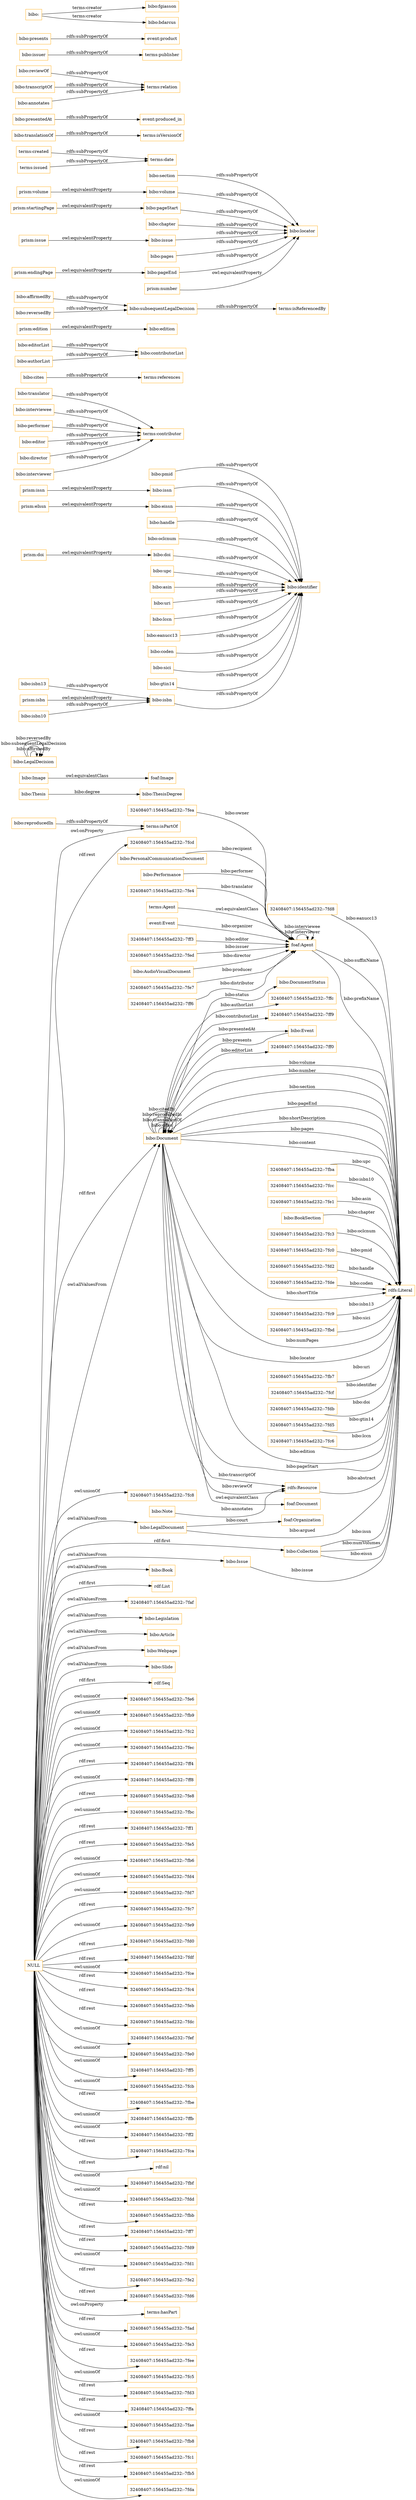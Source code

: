 digraph ar2dtool_diagram { 
rankdir=LR;
size="1501"
node [shape = rectangle, color="orange"]; "32408407:156455ad232:-7fd8" "bibo:Document" "bibo:Book" "rdf:List" "foaf:Document" "bibo:PersonalCommunicationDocument" "bibo:LegalDocument" "bibo:DocumentStatus" "32408407:156455ad232:-7fba" "bibo:Performance" "32408407:156455ad232:-7fcc" "32408407:156455ad232:-7fe1" "32408407:156455ad232:-7faf" "bibo:Legislation" "bibo:BookSection" "bibo:ThesisDegree" "bibo:Article" "32408407:156455ad232:-7ffc" "32408407:156455ad232:-7fe4" "32408407:156455ad232:-7fc3" "terms:Agent" "32408407:156455ad232:-7fc0" "32408407:156455ad232:-7fd2" "event:Event" "32408407:156455ad232:-7fde" "32408407:156455ad232:-7ff3" "rdfs:Resource" "32408407:156455ad232:-7fc9" "32408407:156455ad232:-7fbd" "32408407:156455ad232:-7ff9" "foaf:Organization" "foaf:Agent" "bibo:Collection" "32408407:156455ad232:-7fed" "bibo:Webpage" "bibo:Note" "bibo:AudioVisualDocument" "bibo:Image" "bibo:Thesis" "bibo:Event" "32408407:156455ad232:-7fe7" "32408407:156455ad232:-7fb7" "32408407:156455ad232:-7fcf" "bibo:LegalDecision" "foaf:Image" "bibo:Slide" "32408407:156455ad232:-7fdb" "32408407:156455ad232:-7ff0" "rdf:Seq" "32408407:156455ad232:-7ff6" "32408407:156455ad232:-7fea" "32408407:156455ad232:-7fd5" "32408407:156455ad232:-7fc6" "bibo:Issue" ; /*classes style*/
	"bibo:isbn" -> "bibo:identifier" [ label = "rdfs:subPropertyOf" ];
	"bibo:isbn13" -> "bibo:isbn" [ label = "rdfs:subPropertyOf" ];
	"bibo:translator" -> "terms:contributor" [ label = "rdfs:subPropertyOf" ];
	"bibo:cites" -> "terms:references" [ label = "rdfs:subPropertyOf" ];
	"bibo:editorList" -> "bibo:contributorList" [ label = "rdfs:subPropertyOf" ];
	"prism:edition" -> "bibo:edition" [ label = "owl:equivalentProperty" ];
	"bibo:affirmedBy" -> "bibo:subsequentLegalDecision" [ label = "rdfs:subPropertyOf" ];
	"bibo:section" -> "bibo:locator" [ label = "rdfs:subPropertyOf" ];
	"terms:Agent" -> "foaf:Agent" [ label = "owl:equivalentClass" ];
	"bibo:interviewee" -> "terms:contributor" [ label = "rdfs:subPropertyOf" ];
	"terms:created" -> "terms:date" [ label = "rdfs:subPropertyOf" ];
	"bibo:pmid" -> "bibo:identifier" [ label = "rdfs:subPropertyOf" ];
	"bibo:issn" -> "bibo:identifier" [ label = "rdfs:subPropertyOf" ];
	"bibo:translationOf" -> "terms:isVersionOf" [ label = "rdfs:subPropertyOf" ];
	"prism:eIssn" -> "bibo:eissn" [ label = "owl:equivalentProperty" ];
	"prism:isbn" -> "bibo:isbn" [ label = "owl:equivalentProperty" ];
	"prism:volume" -> "bibo:volume" [ label = "owl:equivalentProperty" ];
	"bibo:reproducedIn" -> "terms:isPartOf" [ label = "rdfs:subPropertyOf" ];
	"bibo:presentedAt" -> "event:produced_in" [ label = "rdfs:subPropertyOf" ];
	"bibo:handle" -> "bibo:identifier" [ label = "rdfs:subPropertyOf" ];
	"bibo:pageStart" -> "bibo:locator" [ label = "rdfs:subPropertyOf" ];
	"bibo:chapter" -> "bibo:locator" [ label = "rdfs:subPropertyOf" ];
	"bibo:issue" -> "bibo:locator" [ label = "rdfs:subPropertyOf" ];
	"bibo:pages" -> "bibo:locator" [ label = "rdfs:subPropertyOf" ];
	"bibo:oclcnum" -> "bibo:identifier" [ label = "rdfs:subPropertyOf" ];
	"prism:endingPage" -> "bibo:pageEnd" [ label = "owl:equivalentProperty" ];
	"prism:startingPage" -> "bibo:pageStart" [ label = "owl:equivalentProperty" ];
	"bibo:reviewOf" -> "terms:relation" [ label = "rdfs:subPropertyOf" ];
	"bibo:authorList" -> "bibo:contributorList" [ label = "rdfs:subPropertyOf" ];
	"bibo:issuer" -> "terms:publisher" [ label = "rdfs:subPropertyOf" ];
	"bibo:eissn" -> "bibo:identifier" [ label = "rdfs:subPropertyOf" ];
	"bibo:performer" -> "terms:contributor" [ label = "rdfs:subPropertyOf" ];
	"bibo:isbn10" -> "bibo:isbn" [ label = "rdfs:subPropertyOf" ];
	"NULL" -> "rdf:Seq" [ label = "rdf:first" ];
	"NULL" -> "32408407:156455ad232:-7fb9" [ label = "owl:unionOf" ];
	"NULL" -> "32408407:156455ad232:-7fc2" [ label = "owl:unionOf" ];
	"NULL" -> "32408407:156455ad232:-7fec" [ label = "owl:unionOf" ];
	"NULL" -> "32408407:156455ad232:-7ff4" [ label = "rdf:rest" ];
	"NULL" -> "32408407:156455ad232:-7ff8" [ label = "owl:unionOf" ];
	"NULL" -> "32408407:156455ad232:-7fe8" [ label = "rdf:rest" ];
	"NULL" -> "32408407:156455ad232:-7fbc" [ label = "owl:unionOf" ];
	"NULL" -> "32408407:156455ad232:-7ff1" [ label = "rdf:rest" ];
	"NULL" -> "32408407:156455ad232:-7fe5" [ label = "rdf:rest" ];
	"NULL" -> "32408407:156455ad232:-7fb6" [ label = "owl:unionOf" ];
	"NULL" -> "32408407:156455ad232:-7fd4" [ label = "owl:unionOf" ];
	"NULL" -> "bibo:Document" [ label = "owl:allValuesFrom" ];
	"NULL" -> "32408407:156455ad232:-7fd7" [ label = "owl:unionOf" ];
	"NULL" -> "32408407:156455ad232:-7fc7" [ label = "rdf:rest" ];
	"NULL" -> "32408407:156455ad232:-7fe9" [ label = "owl:unionOf" ];
	"NULL" -> "32408407:156455ad232:-7fd0" [ label = "rdf:rest" ];
	"NULL" -> "bibo:Slide" [ label = "owl:allValuesFrom" ];
	"NULL" -> "32408407:156455ad232:-7fdf" [ label = "rdf:rest" ];
	"NULL" -> "32408407:156455ad232:-7fce" [ label = "owl:unionOf" ];
	"NULL" -> "32408407:156455ad232:-7fc4" [ label = "rdf:rest" ];
	"NULL" -> "32408407:156455ad232:-7feb" [ label = "rdf:rest" ];
	"NULL" -> "32408407:156455ad232:-7fdc" [ label = "rdf:rest" ];
	"NULL" -> "32408407:156455ad232:-7fef" [ label = "owl:unionOf" ];
	"NULL" -> "bibo:Webpage" [ label = "owl:allValuesFrom" ];
	"NULL" -> "32408407:156455ad232:-7fe0" [ label = "owl:unionOf" ];
	"NULL" -> "32408407:156455ad232:-7ff5" [ label = "owl:unionOf" ];
	"NULL" -> "32408407:156455ad232:-7fcb" [ label = "owl:unionOf" ];
	"NULL" -> "32408407:156455ad232:-7fbe" [ label = "rdf:rest" ];
	"NULL" -> "32408407:156455ad232:-7ffb" [ label = "owl:unionOf" ];
	"NULL" -> "32408407:156455ad232:-7ff2" [ label = "owl:unionOf" ];
	"NULL" -> "32408407:156455ad232:-7fca" [ label = "rdf:rest" ];
	"NULL" -> "rdf:nil" [ label = "rdf:rest" ];
	"NULL" -> "32408407:156455ad232:-7fbf" [ label = "owl:unionOf" ];
	"NULL" -> "32408407:156455ad232:-7fdd" [ label = "owl:unionOf" ];
	"NULL" -> "32408407:156455ad232:-7fbb" [ label = "rdf:rest" ];
	"NULL" -> "bibo:Document" [ label = "rdf:first" ];
	"NULL" -> "32408407:156455ad232:-7ff7" [ label = "rdf:rest" ];
	"NULL" -> "32408407:156455ad232:-7fd9" [ label = "rdf:rest" ];
	"NULL" -> "bibo:Issue" [ label = "owl:allValuesFrom" ];
	"NULL" -> "bibo:Legislation" [ label = "owl:allValuesFrom" ];
	"NULL" -> "32408407:156455ad232:-7fd1" [ label = "owl:unionOf" ];
	"NULL" -> "32408407:156455ad232:-7fe2" [ label = "rdf:rest" ];
	"NULL" -> "rdf:List" [ label = "rdf:first" ];
	"NULL" -> "32408407:156455ad232:-7fd6" [ label = "rdf:rest" ];
	"NULL" -> "terms:hasPart" [ label = "owl:onProperty" ];
	"NULL" -> "32408407:156455ad232:-7fad" [ label = "rdf:rest" ];
	"NULL" -> "32408407:156455ad232:-7fe3" [ label = "owl:unionOf" ];
	"NULL" -> "32408407:156455ad232:-7fee" [ label = "rdf:rest" ];
	"NULL" -> "32408407:156455ad232:-7fc5" [ label = "owl:unionOf" ];
	"NULL" -> "bibo:Collection" [ label = "rdf:first" ];
	"NULL" -> "32408407:156455ad232:-7fd3" [ label = "rdf:rest" ];
	"NULL" -> "32408407:156455ad232:-7ffa" [ label = "rdf:rest" ];
	"NULL" -> "bibo:Article" [ label = "owl:allValuesFrom" ];
	"NULL" -> "bibo:LegalDocument" [ label = "owl:allValuesFrom" ];
	"NULL" -> "32408407:156455ad232:-7fae" [ label = "owl:unionOf" ];
	"NULL" -> "32408407:156455ad232:-7fb8" [ label = "rdf:rest" ];
	"NULL" -> "terms:isPartOf" [ label = "owl:onProperty" ];
	"NULL" -> "32408407:156455ad232:-7fc1" [ label = "rdf:rest" ];
	"NULL" -> "32408407:156455ad232:-7faf" [ label = "owl:allValuesFrom" ];
	"NULL" -> "32408407:156455ad232:-7fb5" [ label = "rdf:rest" ];
	"NULL" -> "bibo:Book" [ label = "owl:allValuesFrom" ];
	"NULL" -> "32408407:156455ad232:-7fda" [ label = "owl:unionOf" ];
	"NULL" -> "32408407:156455ad232:-7fcd" [ label = "rdf:rest" ];
	"NULL" -> "32408407:156455ad232:-7fc8" [ label = "owl:unionOf" ];
	"NULL" -> "32408407:156455ad232:-7fe6" [ label = "owl:unionOf" ];
	"bibo:subsequentLegalDecision" -> "terms:isReferencedBy" [ label = "rdfs:subPropertyOf" ];
	"bibo:transcriptOf" -> "terms:relation" [ label = "rdfs:subPropertyOf" ];
	"prism:doi" -> "bibo:doi" [ label = "owl:equivalentProperty" ];
	"prism:number" -> "bibo:locator" [ label = "owl:equivalentProperty" ];
	"bibo:editor" -> "terms:contributor" [ label = "rdfs:subPropertyOf" ];
	"bibo:reversedBy" -> "bibo:subsequentLegalDecision" [ label = "rdfs:subPropertyOf" ];
	"bibo:presents" -> "event:product" [ label = "rdfs:subPropertyOf" ];
	"prism:issn" -> "bibo:issn" [ label = "owl:equivalentProperty" ];
	"bibo:Document" -> "foaf:Document" [ label = "owl:equivalentClass" ];
	"bibo:upc" -> "bibo:identifier" [ label = "rdfs:subPropertyOf" ];
	"bibo:doi" -> "bibo:identifier" [ label = "rdfs:subPropertyOf" ];
	"bibo:annotates" -> "terms:relation" [ label = "rdfs:subPropertyOf" ];
	"bibo:asin" -> "bibo:identifier" [ label = "rdfs:subPropertyOf" ];
	"bibo:uri" -> "bibo:identifier" [ label = "rdfs:subPropertyOf" ];
	"bibo:pageEnd" -> "bibo:locator" [ label = "rdfs:subPropertyOf" ];
	"bibo:Image" -> "foaf:Image" [ label = "owl:equivalentClass" ];
	"terms:issued" -> "terms:date" [ label = "rdfs:subPropertyOf" ];
	"bibo:lccn" -> "bibo:identifier" [ label = "rdfs:subPropertyOf" ];
	"bibo:volume" -> "bibo:locator" [ label = "rdfs:subPropertyOf" ];
	"bibo:eanucc13" -> "bibo:identifier" [ label = "rdfs:subPropertyOf" ];
	"bibo:coden" -> "bibo:identifier" [ label = "rdfs:subPropertyOf" ];
	"bibo:director" -> "terms:contributor" [ label = "rdfs:subPropertyOf" ];
	"bibo:sici" -> "bibo:identifier" [ label = "rdfs:subPropertyOf" ];
	"bibo:interviewer" -> "terms:contributor" [ label = "rdfs:subPropertyOf" ];
	"prism:issue" -> "bibo:issue" [ label = "owl:equivalentProperty" ];
	"bibo:" -> "bibo:fgiasson" [ label = "terms:creator" ];
	"bibo:" -> "bibo:bdarcus" [ label = "terms:creator" ];
	"bibo:gtin14" -> "bibo:identifier" [ label = "rdfs:subPropertyOf" ];
	"32408407:156455ad232:-7fc6" -> "rdfs:Literal" [ label = "bibo:lccn" ];
	"bibo:LegalDocument" -> "foaf:Organization" [ label = "bibo:court" ];
	"bibo:Collection" -> "rdfs:Literal" [ label = "bibo:numVolumes" ];
	"bibo:Document" -> "rdfs:Literal" [ label = "bibo:volume" ];
	"32408407:156455ad232:-7fc3" -> "rdfs:Literal" [ label = "bibo:oclcnum" ];
	"bibo:Document" -> "bibo:Document" [ label = "bibo:cites" ];
	"bibo:Issue" -> "rdfs:Literal" [ label = "bibo:issue" ];
	"bibo:Document" -> "rdfs:Literal" [ label = "bibo:number" ];
	"bibo:Document" -> "rdfs:Literal" [ label = "bibo:section" ];
	"32408407:156455ad232:-7fc0" -> "rdfs:Literal" [ label = "bibo:pmid" ];
	"bibo:Document" -> "rdfs:Literal" [ label = "bibo:pageEnd" ];
	"foaf:Agent" -> "foaf:Agent" [ label = "bibo:interviewer" ];
	"event:Event" -> "foaf:Agent" [ label = "bibo:organizer" ];
	"foaf:Agent" -> "rdfs:Literal" [ label = "bibo:prefixName" ];
	"32408407:156455ad232:-7fe4" -> "foaf:Agent" [ label = "bibo:translator" ];
	"bibo:Document" -> "rdfs:Literal" [ label = "bibo:shortDescription" ];
	"foaf:Agent" -> "foaf:Agent" [ label = "bibo:interviewee" ];
	"bibo:Document" -> "rdfs:Literal" [ label = "bibo:pages" ];
	"32408407:156455ad232:-7fdb" -> "rdfs:Literal" [ label = "bibo:doi" ];
	"32408407:156455ad232:-7fd5" -> "rdfs:Literal" [ label = "bibo:gtin14" ];
	"bibo:Document" -> "32408407:156455ad232:-7ffc" [ label = "bibo:authorList" ];
	"bibo:Document" -> "rdfs:Literal" [ label = "bibo:content" ];
	"bibo:Thesis" -> "bibo:ThesisDegree" [ label = "bibo:degree" ];
	"rdfs:Resource" -> "rdfs:Literal" [ label = "bibo:abstract" ];
	"bibo:Document" -> "32408407:156455ad232:-7ff0" [ label = "bibo:editorList" ];
	"bibo:Document" -> "rdfs:Literal" [ label = "bibo:shortTitle" ];
	"32408407:156455ad232:-7fed" -> "foaf:Agent" [ label = "bibo:issuer" ];
	"bibo:Document" -> "bibo:Event" [ label = "bibo:presentedAt" ];
	"32408407:156455ad232:-7fba" -> "rdfs:Literal" [ label = "bibo:upc" ];
	"bibo:Document" -> "bibo:Document" [ label = "bibo:translationOf" ];
	"32408407:156455ad232:-7ff3" -> "foaf:Agent" [ label = "bibo:editor" ];
	"bibo:LegalDocument" -> "rdfs:Literal" [ label = "bibo:argued" ];
	"bibo:Document" -> "rdfs:Literal" [ label = "bibo:numPages" ];
	"bibo:PersonalCommunicationDocument" -> "foaf:Agent" [ label = "bibo:recipient" ];
	"32408407:156455ad232:-7fe1" -> "rdfs:Literal" [ label = "bibo:asin" ];
	"32408407:156455ad232:-7fc9" -> "rdfs:Literal" [ label = "bibo:isbn13" ];
	"32408407:156455ad232:-7fcc" -> "rdfs:Literal" [ label = "bibo:isbn10" ];
	"32408407:156455ad232:-7fd8" -> "rdfs:Literal" [ label = "bibo:eanucc13" ];
	"bibo:Document" -> "bibo:Document" [ label = "bibo:reproducedIn" ];
	"32408407:156455ad232:-7fcf" -> "rdfs:Literal" [ label = "bibo:identifier" ];
	"bibo:LegalDecision" -> "bibo:LegalDecision" [ label = "bibo:affirmedBy" ];
	"bibo:Document" -> "bibo:Document" [ label = "bibo:citedBy" ];
	"bibo:Event" -> "bibo:Document" [ label = "bibo:presents" ];
	"32408407:156455ad232:-7fbd" -> "rdfs:Literal" [ label = "bibo:sici" ];
	"bibo:Document" -> "32408407:156455ad232:-7ff9" [ label = "bibo:contributorList" ];
	"bibo:LegalDecision" -> "bibo:LegalDecision" [ label = "bibo:subsequentLegalDecision" ];
	"bibo:Document" -> "rdfs:Resource" [ label = "bibo:reviewOf" ];
	"bibo:Performance" -> "foaf:Agent" [ label = "bibo:performer" ];
	"32408407:156455ad232:-7fd2" -> "rdfs:Literal" [ label = "bibo:handle" ];
	"bibo:Document" -> "rdfs:Resource" [ label = "bibo:transcriptOf" ];
	"32408407:156455ad232:-7ff6" -> "foaf:Agent" [ label = "bibo:distributor" ];
	"bibo:Document" -> "rdfs:Literal" [ label = "bibo:locator" ];
	"32408407:156455ad232:-7fe7" -> "foaf:Agent" [ label = "bibo:producer" ];
	"32408407:156455ad232:-7fde" -> "rdfs:Literal" [ label = "bibo:coden" ];
	"32408407:156455ad232:-7fb7" -> "rdfs:Literal" [ label = "bibo:uri" ];
	"bibo:Document" -> "bibo:DocumentStatus" [ label = "bibo:status" ];
	"bibo:Collection" -> "rdfs:Literal" [ label = "bibo:eissn" ];
	"bibo:Note" -> "rdfs:Resource" [ label = "bibo:annotates" ];
	"bibo:AudioVisualDocument" -> "foaf:Agent" [ label = "bibo:director" ];
	"32408407:156455ad232:-7fea" -> "foaf:Agent" [ label = "bibo:owner" ];
	"foaf:Agent" -> "rdfs:Literal" [ label = "bibo:suffixName" ];
	"bibo:Collection" -> "rdfs:Literal" [ label = "bibo:issn" ];
	"bibo:Document" -> "rdfs:Literal" [ label = "bibo:edition" ];
	"bibo:BookSection" -> "rdfs:Literal" [ label = "bibo:chapter" ];
	"bibo:Document" -> "rdfs:Literal" [ label = "bibo:pageStart" ];
	"bibo:LegalDecision" -> "bibo:LegalDecision" [ label = "bibo:reversedBy" ];

}
